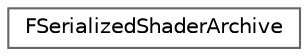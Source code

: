 digraph "Graphical Class Hierarchy"
{
 // INTERACTIVE_SVG=YES
 // LATEX_PDF_SIZE
  bgcolor="transparent";
  edge [fontname=Helvetica,fontsize=10,labelfontname=Helvetica,labelfontsize=10];
  node [fontname=Helvetica,fontsize=10,shape=box,height=0.2,width=0.4];
  rankdir="LR";
  Node0 [id="Node000000",label="FSerializedShaderArchive",height=0.2,width=0.4,color="grey40", fillcolor="white", style="filled",URL="$d1/db1/classFSerializedShaderArchive.html",tooltip=" "];
}
